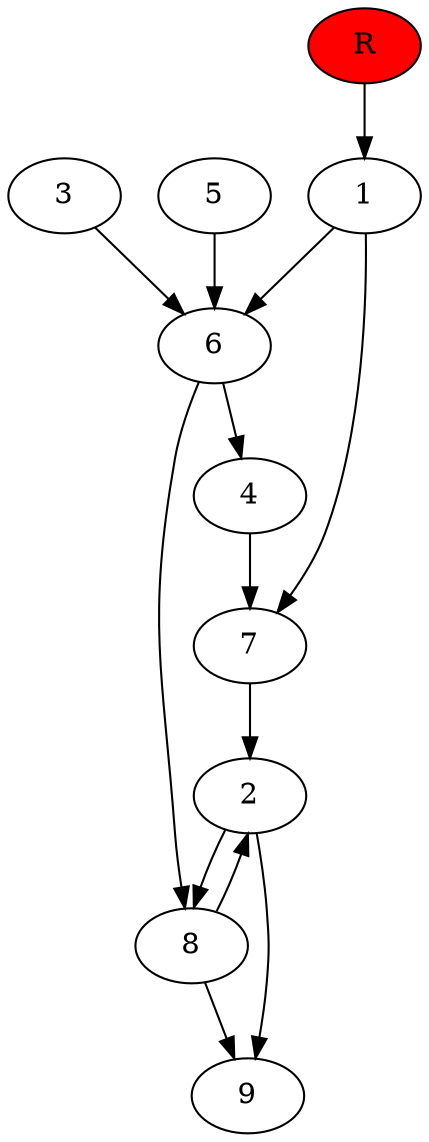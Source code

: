 digraph prb29751 {
	1
	2
	3
	4
	5
	6
	7
	8
	R [fillcolor="#ff0000" style=filled]
	1 -> 6
	1 -> 7
	2 -> 8
	2 -> 9
	3 -> 6
	4 -> 7
	5 -> 6
	6 -> 4
	6 -> 8
	7 -> 2
	8 -> 2
	8 -> 9
	R -> 1
}
